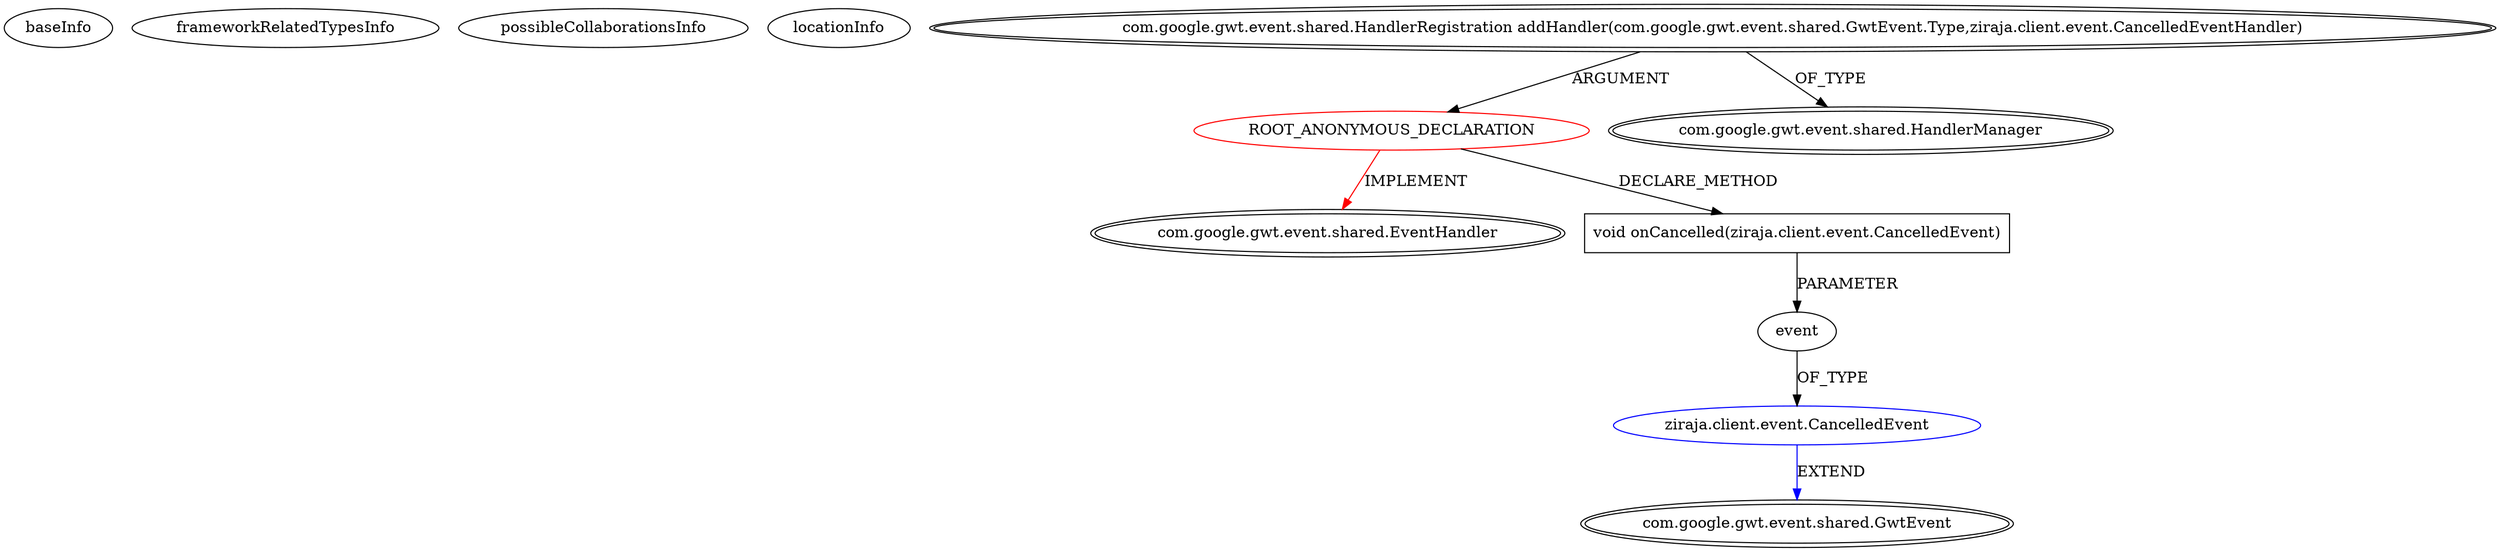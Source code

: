 digraph {
baseInfo[graphId=398,category="extension_graph",isAnonymous=true,possibleRelation=true]
frameworkRelatedTypesInfo[0="com.google.gwt.event.shared.EventHandler"]
possibleCollaborationsInfo[0="398~CLIENT_METHOD_DECLARATION-PARAMETER_DECLARATION-~com.google.gwt.event.shared.EventHandler ~com.google.gwt.event.shared.GwtEvent ~true~false"]
locationInfo[projectName="Tok-Ziraja222",filePath="/Tok-Ziraja222/Ziraja222-master/src/ziraja/client/AppController.java",contextSignature="void bind()",graphId="398"]
0[label="ROOT_ANONYMOUS_DECLARATION",vertexType="ROOT_ANONYMOUS_DECLARATION",isFrameworkType=false,color=red]
1[label="com.google.gwt.event.shared.EventHandler",vertexType="FRAMEWORK_INTERFACE_TYPE",isFrameworkType=true,peripheries=2]
2[label="com.google.gwt.event.shared.HandlerRegistration addHandler(com.google.gwt.event.shared.GwtEvent.Type,ziraja.client.event.CancelledEventHandler)",vertexType="OUTSIDE_CALL",isFrameworkType=true,peripheries=2]
3[label="com.google.gwt.event.shared.HandlerManager",vertexType="FRAMEWORK_CLASS_TYPE",isFrameworkType=true,peripheries=2]
4[label="void onCancelled(ziraja.client.event.CancelledEvent)",vertexType="CLIENT_METHOD_DECLARATION",isFrameworkType=false,shape=box]
5[label="event",vertexType="PARAMETER_DECLARATION",isFrameworkType=false]
6[label="ziraja.client.event.CancelledEvent",vertexType="REFERENCE_CLIENT_CLASS_DECLARATION",isFrameworkType=false,color=blue]
7[label="com.google.gwt.event.shared.GwtEvent",vertexType="FRAMEWORK_CLASS_TYPE",isFrameworkType=true,peripheries=2]
0->1[label="IMPLEMENT",color=red]
2->0[label="ARGUMENT"]
2->3[label="OF_TYPE"]
0->4[label="DECLARE_METHOD"]
6->7[label="EXTEND",color=blue]
5->6[label="OF_TYPE"]
4->5[label="PARAMETER"]
}
